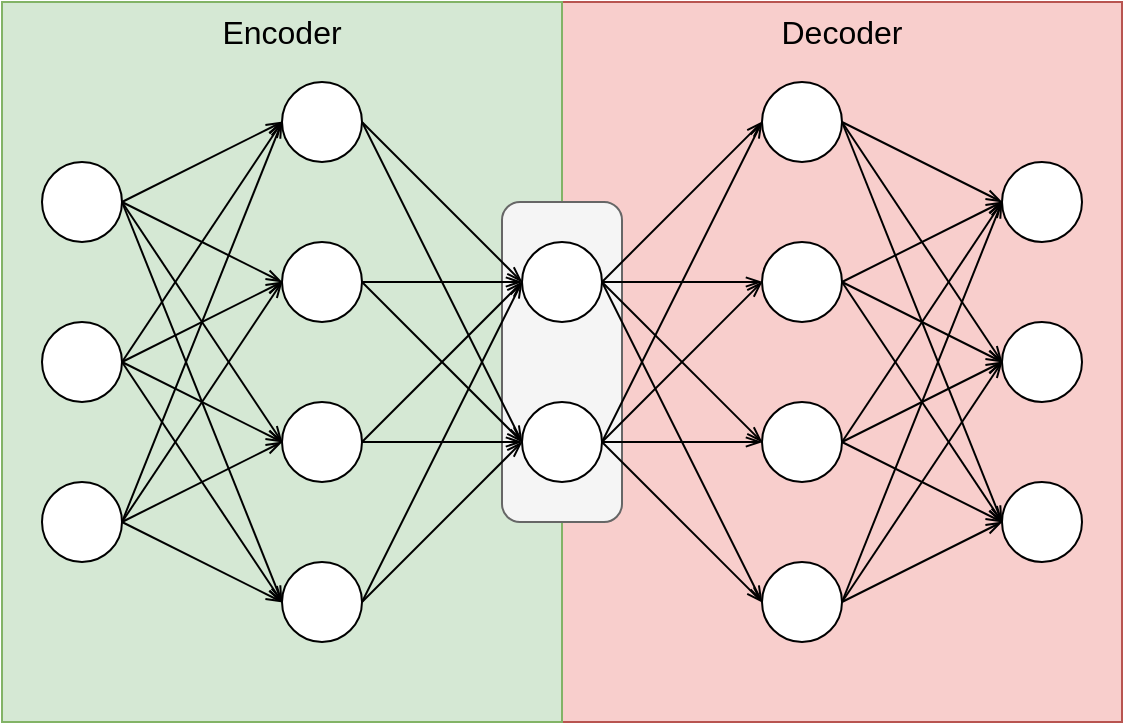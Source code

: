 <mxfile version="12.6.5" type="device"><diagram id="MTwS_ryxIV7m70SbOjlF" name="Page-1"><mxGraphModel dx="946" dy="725" grid="1" gridSize="10" guides="1" tooltips="1" connect="1" arrows="1" fold="1" page="1" pageScale="1" pageWidth="827" pageHeight="1169" math="1" shadow="0"><root><mxCell id="0"/><mxCell id="1" parent="0"/><mxCell id="BuZdcaNowaakpYQQdcDd-61" value="" style="rounded=0;whiteSpace=wrap;html=1;fillColor=#f8cecc;strokeColor=#b85450;" vertex="1" parent="1"><mxGeometry x="300" y="80" width="280" height="360" as="geometry"/></mxCell><mxCell id="BuZdcaNowaakpYQQdcDd-60" value="" style="rounded=0;whiteSpace=wrap;html=1;fillColor=#d5e8d4;strokeColor=#82b366;" vertex="1" parent="1"><mxGeometry x="20" y="80" width="280" height="360" as="geometry"/></mxCell><mxCell id="BuZdcaNowaakpYQQdcDd-64" value="" style="rounded=1;whiteSpace=wrap;html=1;fillColor=#f5f5f5;strokeColor=#666666;fontColor=#333333;" vertex="1" parent="1"><mxGeometry x="270" y="180" width="60" height="160" as="geometry"/></mxCell><mxCell id="BuZdcaNowaakpYQQdcDd-65" value="" style="group" vertex="1" connectable="0" parent="1"><mxGeometry x="40" y="120" width="520" height="280" as="geometry"/></mxCell><mxCell id="BuZdcaNowaakpYQQdcDd-1" value="" style="ellipse;whiteSpace=wrap;html=1;aspect=fixed;" vertex="1" parent="BuZdcaNowaakpYQQdcDd-65"><mxGeometry y="40" width="40" height="40" as="geometry"/></mxCell><mxCell id="BuZdcaNowaakpYQQdcDd-2" value="" style="ellipse;whiteSpace=wrap;html=1;aspect=fixed;" vertex="1" parent="BuZdcaNowaakpYQQdcDd-65"><mxGeometry y="200" width="40" height="40" as="geometry"/></mxCell><mxCell id="BuZdcaNowaakpYQQdcDd-3" value="" style="ellipse;whiteSpace=wrap;html=1;aspect=fixed;" vertex="1" parent="BuZdcaNowaakpYQQdcDd-65"><mxGeometry y="120" width="40" height="40" as="geometry"/></mxCell><mxCell id="BuZdcaNowaakpYQQdcDd-4" value="" style="ellipse;whiteSpace=wrap;html=1;aspect=fixed;" vertex="1" parent="BuZdcaNowaakpYQQdcDd-65"><mxGeometry x="120" width="40" height="40" as="geometry"/></mxCell><mxCell id="BuZdcaNowaakpYQQdcDd-18" style="edgeStyle=none;rounded=0;orthogonalLoop=1;jettySize=auto;html=1;exitX=1;exitY=0.5;exitDx=0;exitDy=0;entryX=0;entryY=0.5;entryDx=0;entryDy=0;endArrow=openThin;endFill=0;" edge="1" parent="BuZdcaNowaakpYQQdcDd-65" source="BuZdcaNowaakpYQQdcDd-1" target="BuZdcaNowaakpYQQdcDd-4"><mxGeometry relative="1" as="geometry"/></mxCell><mxCell id="BuZdcaNowaakpYQQdcDd-26" style="edgeStyle=none;rounded=0;orthogonalLoop=1;jettySize=auto;html=1;exitX=1;exitY=0.5;exitDx=0;exitDy=0;entryX=0;entryY=0.5;entryDx=0;entryDy=0;endArrow=openThin;endFill=0;" edge="1" parent="BuZdcaNowaakpYQQdcDd-65" source="BuZdcaNowaakpYQQdcDd-2" target="BuZdcaNowaakpYQQdcDd-4"><mxGeometry relative="1" as="geometry"/></mxCell><mxCell id="BuZdcaNowaakpYQQdcDd-22" style="edgeStyle=none;rounded=0;orthogonalLoop=1;jettySize=auto;html=1;exitX=1;exitY=0.5;exitDx=0;exitDy=0;entryX=0;entryY=0.5;entryDx=0;entryDy=0;endArrow=openThin;endFill=0;" edge="1" parent="BuZdcaNowaakpYQQdcDd-65" source="BuZdcaNowaakpYQQdcDd-3" target="BuZdcaNowaakpYQQdcDd-4"><mxGeometry relative="1" as="geometry"/></mxCell><mxCell id="BuZdcaNowaakpYQQdcDd-5" value="" style="ellipse;whiteSpace=wrap;html=1;aspect=fixed;" vertex="1" parent="BuZdcaNowaakpYQQdcDd-65"><mxGeometry x="120" y="160" width="40" height="40" as="geometry"/></mxCell><mxCell id="BuZdcaNowaakpYQQdcDd-20" style="edgeStyle=none;rounded=0;orthogonalLoop=1;jettySize=auto;html=1;exitX=1;exitY=0.5;exitDx=0;exitDy=0;entryX=0;entryY=0.5;entryDx=0;entryDy=0;endArrow=openThin;endFill=0;" edge="1" parent="BuZdcaNowaakpYQQdcDd-65" source="BuZdcaNowaakpYQQdcDd-1" target="BuZdcaNowaakpYQQdcDd-5"><mxGeometry relative="1" as="geometry"/></mxCell><mxCell id="BuZdcaNowaakpYQQdcDd-28" style="edgeStyle=none;rounded=0;orthogonalLoop=1;jettySize=auto;html=1;exitX=1;exitY=0.5;exitDx=0;exitDy=0;entryX=0;entryY=0.5;entryDx=0;entryDy=0;endArrow=openThin;endFill=0;" edge="1" parent="BuZdcaNowaakpYQQdcDd-65" source="BuZdcaNowaakpYQQdcDd-2" target="BuZdcaNowaakpYQQdcDd-5"><mxGeometry relative="1" as="geometry"/></mxCell><mxCell id="BuZdcaNowaakpYQQdcDd-24" style="edgeStyle=none;rounded=0;orthogonalLoop=1;jettySize=auto;html=1;exitX=1;exitY=0.5;exitDx=0;exitDy=0;entryX=0;entryY=0.5;entryDx=0;entryDy=0;endArrow=openThin;endFill=0;" edge="1" parent="BuZdcaNowaakpYQQdcDd-65" source="BuZdcaNowaakpYQQdcDd-3" target="BuZdcaNowaakpYQQdcDd-5"><mxGeometry relative="1" as="geometry"/></mxCell><mxCell id="BuZdcaNowaakpYQQdcDd-6" value="" style="ellipse;whiteSpace=wrap;html=1;aspect=fixed;" vertex="1" parent="BuZdcaNowaakpYQQdcDd-65"><mxGeometry x="120" y="80" width="40" height="40" as="geometry"/></mxCell><mxCell id="BuZdcaNowaakpYQQdcDd-19" style="edgeStyle=none;rounded=0;orthogonalLoop=1;jettySize=auto;html=1;exitX=1;exitY=0.5;exitDx=0;exitDy=0;entryX=0;entryY=0.5;entryDx=0;entryDy=0;endArrow=openThin;endFill=0;" edge="1" parent="BuZdcaNowaakpYQQdcDd-65" source="BuZdcaNowaakpYQQdcDd-1" target="BuZdcaNowaakpYQQdcDd-6"><mxGeometry relative="1" as="geometry"/></mxCell><mxCell id="BuZdcaNowaakpYQQdcDd-27" style="edgeStyle=none;rounded=0;orthogonalLoop=1;jettySize=auto;html=1;exitX=1;exitY=0.5;exitDx=0;exitDy=0;entryX=0;entryY=0.5;entryDx=0;entryDy=0;endArrow=openThin;endFill=0;" edge="1" parent="BuZdcaNowaakpYQQdcDd-65" source="BuZdcaNowaakpYQQdcDd-2" target="BuZdcaNowaakpYQQdcDd-6"><mxGeometry relative="1" as="geometry"/></mxCell><mxCell id="BuZdcaNowaakpYQQdcDd-23" style="edgeStyle=none;rounded=0;orthogonalLoop=1;jettySize=auto;html=1;exitX=1;exitY=0.5;exitDx=0;exitDy=0;entryX=0;entryY=0.5;entryDx=0;entryDy=0;endArrow=openThin;endFill=0;" edge="1" parent="BuZdcaNowaakpYQQdcDd-65" source="BuZdcaNowaakpYQQdcDd-3" target="BuZdcaNowaakpYQQdcDd-6"><mxGeometry relative="1" as="geometry"/></mxCell><mxCell id="BuZdcaNowaakpYQQdcDd-7" value="" style="ellipse;whiteSpace=wrap;html=1;aspect=fixed;" vertex="1" parent="BuZdcaNowaakpYQQdcDd-65"><mxGeometry x="120" y="240" width="40" height="40" as="geometry"/></mxCell><mxCell id="BuZdcaNowaakpYQQdcDd-21" style="edgeStyle=none;rounded=0;orthogonalLoop=1;jettySize=auto;html=1;exitX=1;exitY=0.5;exitDx=0;exitDy=0;entryX=0;entryY=0.5;entryDx=0;entryDy=0;endArrow=openThin;endFill=0;" edge="1" parent="BuZdcaNowaakpYQQdcDd-65" source="BuZdcaNowaakpYQQdcDd-1" target="BuZdcaNowaakpYQQdcDd-7"><mxGeometry relative="1" as="geometry"/></mxCell><mxCell id="BuZdcaNowaakpYQQdcDd-29" style="edgeStyle=none;rounded=0;orthogonalLoop=1;jettySize=auto;html=1;exitX=1;exitY=0.5;exitDx=0;exitDy=0;entryX=0;entryY=0.5;entryDx=0;entryDy=0;endArrow=openThin;endFill=0;" edge="1" parent="BuZdcaNowaakpYQQdcDd-65" source="BuZdcaNowaakpYQQdcDd-2" target="BuZdcaNowaakpYQQdcDd-7"><mxGeometry relative="1" as="geometry"/></mxCell><mxCell id="BuZdcaNowaakpYQQdcDd-25" style="edgeStyle=none;rounded=0;orthogonalLoop=1;jettySize=auto;html=1;exitX=1;exitY=0.5;exitDx=0;exitDy=0;entryX=0;entryY=0.5;entryDx=0;entryDy=0;endArrow=openThin;endFill=0;" edge="1" parent="BuZdcaNowaakpYQQdcDd-65" source="BuZdcaNowaakpYQQdcDd-3" target="BuZdcaNowaakpYQQdcDd-7"><mxGeometry relative="1" as="geometry"/></mxCell><mxCell id="BuZdcaNowaakpYQQdcDd-8" value="" style="ellipse;whiteSpace=wrap;html=1;aspect=fixed;" vertex="1" parent="BuZdcaNowaakpYQQdcDd-65"><mxGeometry x="240" y="160" width="40" height="40" as="geometry"/></mxCell><mxCell id="BuZdcaNowaakpYQQdcDd-31" style="edgeStyle=none;rounded=0;orthogonalLoop=1;jettySize=auto;html=1;exitX=1;exitY=0.5;exitDx=0;exitDy=0;entryX=0;entryY=0.5;entryDx=0;entryDy=0;endArrow=openThin;endFill=0;" edge="1" parent="BuZdcaNowaakpYQQdcDd-65" source="BuZdcaNowaakpYQQdcDd-4" target="BuZdcaNowaakpYQQdcDd-8"><mxGeometry relative="1" as="geometry"/></mxCell><mxCell id="BuZdcaNowaakpYQQdcDd-35" style="edgeStyle=none;rounded=0;orthogonalLoop=1;jettySize=auto;html=1;exitX=1;exitY=0.5;exitDx=0;exitDy=0;entryX=0;entryY=0.5;entryDx=0;entryDy=0;endArrow=openThin;endFill=0;" edge="1" parent="BuZdcaNowaakpYQQdcDd-65" source="BuZdcaNowaakpYQQdcDd-5" target="BuZdcaNowaakpYQQdcDd-8"><mxGeometry relative="1" as="geometry"/></mxCell><mxCell id="BuZdcaNowaakpYQQdcDd-33" style="edgeStyle=none;rounded=0;orthogonalLoop=1;jettySize=auto;html=1;exitX=1;exitY=0.5;exitDx=0;exitDy=0;entryX=0;entryY=0.5;entryDx=0;entryDy=0;endArrow=openThin;endFill=0;" edge="1" parent="BuZdcaNowaakpYQQdcDd-65" source="BuZdcaNowaakpYQQdcDd-6" target="BuZdcaNowaakpYQQdcDd-8"><mxGeometry relative="1" as="geometry"/></mxCell><mxCell id="BuZdcaNowaakpYQQdcDd-36" style="edgeStyle=none;rounded=0;orthogonalLoop=1;jettySize=auto;html=1;exitX=1;exitY=0.5;exitDx=0;exitDy=0;entryX=0;entryY=0.5;entryDx=0;entryDy=0;endArrow=openThin;endFill=0;" edge="1" parent="BuZdcaNowaakpYQQdcDd-65" source="BuZdcaNowaakpYQQdcDd-7" target="BuZdcaNowaakpYQQdcDd-8"><mxGeometry relative="1" as="geometry"/></mxCell><mxCell id="BuZdcaNowaakpYQQdcDd-9" value="" style="ellipse;whiteSpace=wrap;html=1;aspect=fixed;" vertex="1" parent="BuZdcaNowaakpYQQdcDd-65"><mxGeometry x="240" y="80" width="40" height="40" as="geometry"/></mxCell><mxCell id="BuZdcaNowaakpYQQdcDd-30" style="edgeStyle=none;rounded=0;orthogonalLoop=1;jettySize=auto;html=1;exitX=1;exitY=0.5;exitDx=0;exitDy=0;entryX=0;entryY=0.5;entryDx=0;entryDy=0;endArrow=openThin;endFill=0;" edge="1" parent="BuZdcaNowaakpYQQdcDd-65" source="BuZdcaNowaakpYQQdcDd-4" target="BuZdcaNowaakpYQQdcDd-9"><mxGeometry relative="1" as="geometry"/></mxCell><mxCell id="BuZdcaNowaakpYQQdcDd-34" style="edgeStyle=none;rounded=0;orthogonalLoop=1;jettySize=auto;html=1;exitX=1;exitY=0.5;exitDx=0;exitDy=0;entryX=0;entryY=0.5;entryDx=0;entryDy=0;endArrow=openThin;endFill=0;" edge="1" parent="BuZdcaNowaakpYQQdcDd-65" source="BuZdcaNowaakpYQQdcDd-5" target="BuZdcaNowaakpYQQdcDd-9"><mxGeometry relative="1" as="geometry"/></mxCell><mxCell id="BuZdcaNowaakpYQQdcDd-32" style="edgeStyle=none;rounded=0;orthogonalLoop=1;jettySize=auto;html=1;exitX=1;exitY=0.5;exitDx=0;exitDy=0;entryX=0;entryY=0.5;entryDx=0;entryDy=0;endArrow=openThin;endFill=0;" edge="1" parent="BuZdcaNowaakpYQQdcDd-65" source="BuZdcaNowaakpYQQdcDd-6" target="BuZdcaNowaakpYQQdcDd-9"><mxGeometry relative="1" as="geometry"/></mxCell><mxCell id="BuZdcaNowaakpYQQdcDd-37" style="edgeStyle=none;rounded=0;orthogonalLoop=1;jettySize=auto;html=1;exitX=1;exitY=0.5;exitDx=0;exitDy=0;entryX=0;entryY=0.5;entryDx=0;entryDy=0;endArrow=openThin;endFill=0;" edge="1" parent="BuZdcaNowaakpYQQdcDd-65" source="BuZdcaNowaakpYQQdcDd-7" target="BuZdcaNowaakpYQQdcDd-9"><mxGeometry relative="1" as="geometry"/></mxCell><mxCell id="BuZdcaNowaakpYQQdcDd-10" value="" style="ellipse;whiteSpace=wrap;html=1;aspect=fixed;" vertex="1" parent="BuZdcaNowaakpYQQdcDd-65"><mxGeometry x="360" width="40" height="40" as="geometry"/></mxCell><mxCell id="BuZdcaNowaakpYQQdcDd-42" style="edgeStyle=none;rounded=0;orthogonalLoop=1;jettySize=auto;html=1;exitX=1;exitY=0.5;exitDx=0;exitDy=0;entryX=0;entryY=0.5;entryDx=0;entryDy=0;endArrow=openThin;endFill=0;" edge="1" parent="BuZdcaNowaakpYQQdcDd-65" source="BuZdcaNowaakpYQQdcDd-8" target="BuZdcaNowaakpYQQdcDd-10"><mxGeometry relative="1" as="geometry"/></mxCell><mxCell id="BuZdcaNowaakpYQQdcDd-38" style="edgeStyle=none;rounded=0;orthogonalLoop=1;jettySize=auto;html=1;exitX=1;exitY=0.5;exitDx=0;exitDy=0;entryX=0;entryY=0.5;entryDx=0;entryDy=0;endArrow=openThin;endFill=0;" edge="1" parent="BuZdcaNowaakpYQQdcDd-65" source="BuZdcaNowaakpYQQdcDd-9" target="BuZdcaNowaakpYQQdcDd-10"><mxGeometry relative="1" as="geometry"/></mxCell><mxCell id="BuZdcaNowaakpYQQdcDd-11" value="" style="ellipse;whiteSpace=wrap;html=1;aspect=fixed;" vertex="1" parent="BuZdcaNowaakpYQQdcDd-65"><mxGeometry x="360" y="160" width="40" height="40" as="geometry"/></mxCell><mxCell id="BuZdcaNowaakpYQQdcDd-44" style="edgeStyle=none;rounded=0;orthogonalLoop=1;jettySize=auto;html=1;exitX=1;exitY=0.5;exitDx=0;exitDy=0;entryX=0;entryY=0.5;entryDx=0;entryDy=0;endArrow=openThin;endFill=0;" edge="1" parent="BuZdcaNowaakpYQQdcDd-65" source="BuZdcaNowaakpYQQdcDd-8" target="BuZdcaNowaakpYQQdcDd-11"><mxGeometry relative="1" as="geometry"/></mxCell><mxCell id="BuZdcaNowaakpYQQdcDd-40" style="edgeStyle=none;rounded=0;orthogonalLoop=1;jettySize=auto;html=1;exitX=1;exitY=0.5;exitDx=0;exitDy=0;entryX=0;entryY=0.5;entryDx=0;entryDy=0;endArrow=openThin;endFill=0;" edge="1" parent="BuZdcaNowaakpYQQdcDd-65" source="BuZdcaNowaakpYQQdcDd-9" target="BuZdcaNowaakpYQQdcDd-11"><mxGeometry relative="1" as="geometry"/></mxCell><mxCell id="BuZdcaNowaakpYQQdcDd-12" value="" style="ellipse;whiteSpace=wrap;html=1;aspect=fixed;" vertex="1" parent="BuZdcaNowaakpYQQdcDd-65"><mxGeometry x="360" y="80" width="40" height="40" as="geometry"/></mxCell><mxCell id="BuZdcaNowaakpYQQdcDd-43" style="edgeStyle=none;rounded=0;orthogonalLoop=1;jettySize=auto;html=1;exitX=1;exitY=0.5;exitDx=0;exitDy=0;entryX=0;entryY=0.5;entryDx=0;entryDy=0;endArrow=openThin;endFill=0;" edge="1" parent="BuZdcaNowaakpYQQdcDd-65" source="BuZdcaNowaakpYQQdcDd-8" target="BuZdcaNowaakpYQQdcDd-12"><mxGeometry relative="1" as="geometry"/></mxCell><mxCell id="BuZdcaNowaakpYQQdcDd-39" style="edgeStyle=none;rounded=0;orthogonalLoop=1;jettySize=auto;html=1;exitX=1;exitY=0.5;exitDx=0;exitDy=0;entryX=0;entryY=0.5;entryDx=0;entryDy=0;endArrow=openThin;endFill=0;" edge="1" parent="BuZdcaNowaakpYQQdcDd-65" source="BuZdcaNowaakpYQQdcDd-9" target="BuZdcaNowaakpYQQdcDd-12"><mxGeometry relative="1" as="geometry"/></mxCell><mxCell id="BuZdcaNowaakpYQQdcDd-13" value="" style="ellipse;whiteSpace=wrap;html=1;aspect=fixed;" vertex="1" parent="BuZdcaNowaakpYQQdcDd-65"><mxGeometry x="360" y="240" width="40" height="40" as="geometry"/></mxCell><mxCell id="BuZdcaNowaakpYQQdcDd-45" style="edgeStyle=none;rounded=0;orthogonalLoop=1;jettySize=auto;html=1;exitX=1;exitY=0.5;exitDx=0;exitDy=0;entryX=0;entryY=0.5;entryDx=0;entryDy=0;endArrow=openThin;endFill=0;" edge="1" parent="BuZdcaNowaakpYQQdcDd-65" source="BuZdcaNowaakpYQQdcDd-8" target="BuZdcaNowaakpYQQdcDd-13"><mxGeometry relative="1" as="geometry"/></mxCell><mxCell id="BuZdcaNowaakpYQQdcDd-41" style="edgeStyle=none;rounded=0;orthogonalLoop=1;jettySize=auto;html=1;exitX=1;exitY=0.5;exitDx=0;exitDy=0;entryX=0;entryY=0.5;entryDx=0;entryDy=0;endArrow=openThin;endFill=0;" edge="1" parent="BuZdcaNowaakpYQQdcDd-65" source="BuZdcaNowaakpYQQdcDd-9" target="BuZdcaNowaakpYQQdcDd-13"><mxGeometry relative="1" as="geometry"/></mxCell><mxCell id="BuZdcaNowaakpYQQdcDd-14" value="" style="ellipse;whiteSpace=wrap;html=1;aspect=fixed;" vertex="1" parent="BuZdcaNowaakpYQQdcDd-65"><mxGeometry x="480" y="40" width="40" height="40" as="geometry"/></mxCell><mxCell id="BuZdcaNowaakpYQQdcDd-46" style="edgeStyle=none;rounded=0;orthogonalLoop=1;jettySize=auto;html=1;exitX=1;exitY=0.5;exitDx=0;exitDy=0;entryX=0;entryY=0.5;entryDx=0;entryDy=0;endArrow=openThin;endFill=0;" edge="1" parent="BuZdcaNowaakpYQQdcDd-65" source="BuZdcaNowaakpYQQdcDd-10" target="BuZdcaNowaakpYQQdcDd-14"><mxGeometry relative="1" as="geometry"/></mxCell><mxCell id="BuZdcaNowaakpYQQdcDd-52" style="edgeStyle=none;rounded=0;orthogonalLoop=1;jettySize=auto;html=1;exitX=1;exitY=0.5;exitDx=0;exitDy=0;entryX=0;entryY=0.5;entryDx=0;entryDy=0;endArrow=openThin;endFill=0;" edge="1" parent="BuZdcaNowaakpYQQdcDd-65" source="BuZdcaNowaakpYQQdcDd-11" target="BuZdcaNowaakpYQQdcDd-14"><mxGeometry relative="1" as="geometry"/></mxCell><mxCell id="BuZdcaNowaakpYQQdcDd-49" style="edgeStyle=none;rounded=0;orthogonalLoop=1;jettySize=auto;html=1;exitX=1;exitY=0.5;exitDx=0;exitDy=0;entryX=0;entryY=0.5;entryDx=0;entryDy=0;endArrow=openThin;endFill=0;" edge="1" parent="BuZdcaNowaakpYQQdcDd-65" source="BuZdcaNowaakpYQQdcDd-12" target="BuZdcaNowaakpYQQdcDd-14"><mxGeometry relative="1" as="geometry"/></mxCell><mxCell id="BuZdcaNowaakpYQQdcDd-55" style="edgeStyle=none;rounded=0;orthogonalLoop=1;jettySize=auto;html=1;exitX=1;exitY=0.5;exitDx=0;exitDy=0;entryX=0;entryY=0.5;entryDx=0;entryDy=0;endArrow=openThin;endFill=0;" edge="1" parent="BuZdcaNowaakpYQQdcDd-65" source="BuZdcaNowaakpYQQdcDd-13" target="BuZdcaNowaakpYQQdcDd-14"><mxGeometry relative="1" as="geometry"/></mxCell><mxCell id="BuZdcaNowaakpYQQdcDd-15" value="" style="ellipse;whiteSpace=wrap;html=1;aspect=fixed;" vertex="1" parent="BuZdcaNowaakpYQQdcDd-65"><mxGeometry x="480" y="200" width="40" height="40" as="geometry"/></mxCell><mxCell id="BuZdcaNowaakpYQQdcDd-48" style="edgeStyle=none;rounded=0;orthogonalLoop=1;jettySize=auto;html=1;exitX=1;exitY=0.5;exitDx=0;exitDy=0;entryX=0;entryY=0.5;entryDx=0;entryDy=0;endArrow=openThin;endFill=0;" edge="1" parent="BuZdcaNowaakpYQQdcDd-65" source="BuZdcaNowaakpYQQdcDd-10" target="BuZdcaNowaakpYQQdcDd-15"><mxGeometry relative="1" as="geometry"/></mxCell><mxCell id="BuZdcaNowaakpYQQdcDd-54" style="edgeStyle=none;rounded=0;orthogonalLoop=1;jettySize=auto;html=1;exitX=1;exitY=0.5;exitDx=0;exitDy=0;entryX=0;entryY=0.5;entryDx=0;entryDy=0;endArrow=openThin;endFill=0;" edge="1" parent="BuZdcaNowaakpYQQdcDd-65" source="BuZdcaNowaakpYQQdcDd-11" target="BuZdcaNowaakpYQQdcDd-15"><mxGeometry relative="1" as="geometry"/></mxCell><mxCell id="BuZdcaNowaakpYQQdcDd-63" style="edgeStyle=none;rounded=0;orthogonalLoop=1;jettySize=auto;html=1;exitX=1;exitY=0.5;exitDx=0;exitDy=0;entryX=0;entryY=0.5;entryDx=0;entryDy=0;endArrow=openThin;endFill=0;" edge="1" parent="BuZdcaNowaakpYQQdcDd-65" source="BuZdcaNowaakpYQQdcDd-12" target="BuZdcaNowaakpYQQdcDd-15"><mxGeometry relative="1" as="geometry"/></mxCell><mxCell id="BuZdcaNowaakpYQQdcDd-57" style="edgeStyle=none;rounded=0;orthogonalLoop=1;jettySize=auto;html=1;exitX=1;exitY=0.5;exitDx=0;exitDy=0;entryX=0;entryY=0.5;entryDx=0;entryDy=0;endArrow=openThin;endFill=0;" edge="1" parent="BuZdcaNowaakpYQQdcDd-65" source="BuZdcaNowaakpYQQdcDd-13" target="BuZdcaNowaakpYQQdcDd-15"><mxGeometry relative="1" as="geometry"/></mxCell><mxCell id="BuZdcaNowaakpYQQdcDd-16" value="" style="ellipse;whiteSpace=wrap;html=1;aspect=fixed;" vertex="1" parent="BuZdcaNowaakpYQQdcDd-65"><mxGeometry x="480" y="120" width="40" height="40" as="geometry"/></mxCell><mxCell id="BuZdcaNowaakpYQQdcDd-47" style="edgeStyle=none;rounded=0;orthogonalLoop=1;jettySize=auto;html=1;exitX=1;exitY=0.5;exitDx=0;exitDy=0;entryX=0;entryY=0.5;entryDx=0;entryDy=0;endArrow=openThin;endFill=0;" edge="1" parent="BuZdcaNowaakpYQQdcDd-65" source="BuZdcaNowaakpYQQdcDd-10" target="BuZdcaNowaakpYQQdcDd-16"><mxGeometry relative="1" as="geometry"/></mxCell><mxCell id="BuZdcaNowaakpYQQdcDd-53" style="edgeStyle=none;rounded=0;orthogonalLoop=1;jettySize=auto;html=1;exitX=1;exitY=0.5;exitDx=0;exitDy=0;entryX=0;entryY=0.5;entryDx=0;entryDy=0;endArrow=openThin;endFill=0;" edge="1" parent="BuZdcaNowaakpYQQdcDd-65" source="BuZdcaNowaakpYQQdcDd-11" target="BuZdcaNowaakpYQQdcDd-16"><mxGeometry relative="1" as="geometry"/></mxCell><mxCell id="BuZdcaNowaakpYQQdcDd-50" style="edgeStyle=none;rounded=0;orthogonalLoop=1;jettySize=auto;html=1;exitX=1;exitY=0.5;exitDx=0;exitDy=0;entryX=0;entryY=0.5;entryDx=0;entryDy=0;endArrow=openThin;endFill=0;" edge="1" parent="BuZdcaNowaakpYQQdcDd-65" source="BuZdcaNowaakpYQQdcDd-12" target="BuZdcaNowaakpYQQdcDd-16"><mxGeometry relative="1" as="geometry"/></mxCell><mxCell id="BuZdcaNowaakpYQQdcDd-56" style="edgeStyle=none;rounded=0;orthogonalLoop=1;jettySize=auto;html=1;exitX=1;exitY=0.5;exitDx=0;exitDy=0;entryX=0;entryY=0.5;entryDx=0;entryDy=0;endArrow=openThin;endFill=0;" edge="1" parent="BuZdcaNowaakpYQQdcDd-65" source="BuZdcaNowaakpYQQdcDd-13" target="BuZdcaNowaakpYQQdcDd-16"><mxGeometry relative="1" as="geometry"/></mxCell><mxCell id="BuZdcaNowaakpYQQdcDd-66" value="&lt;font style=&quot;font-size: 16px&quot;&gt;Encoder&lt;/font&gt;" style="text;html=1;strokeColor=none;fillColor=none;align=center;verticalAlign=middle;whiteSpace=wrap;rounded=0;" vertex="1" parent="1"><mxGeometry x="20" y="80" width="280" height="30" as="geometry"/></mxCell><mxCell id="BuZdcaNowaakpYQQdcDd-67" value="&lt;font style=&quot;font-size: 16px&quot;&gt;Decoder&lt;/font&gt;" style="text;html=1;strokeColor=none;fillColor=none;align=center;verticalAlign=middle;whiteSpace=wrap;rounded=0;" vertex="1" parent="1"><mxGeometry x="300" y="80" width="280" height="30" as="geometry"/></mxCell></root></mxGraphModel></diagram></mxfile>